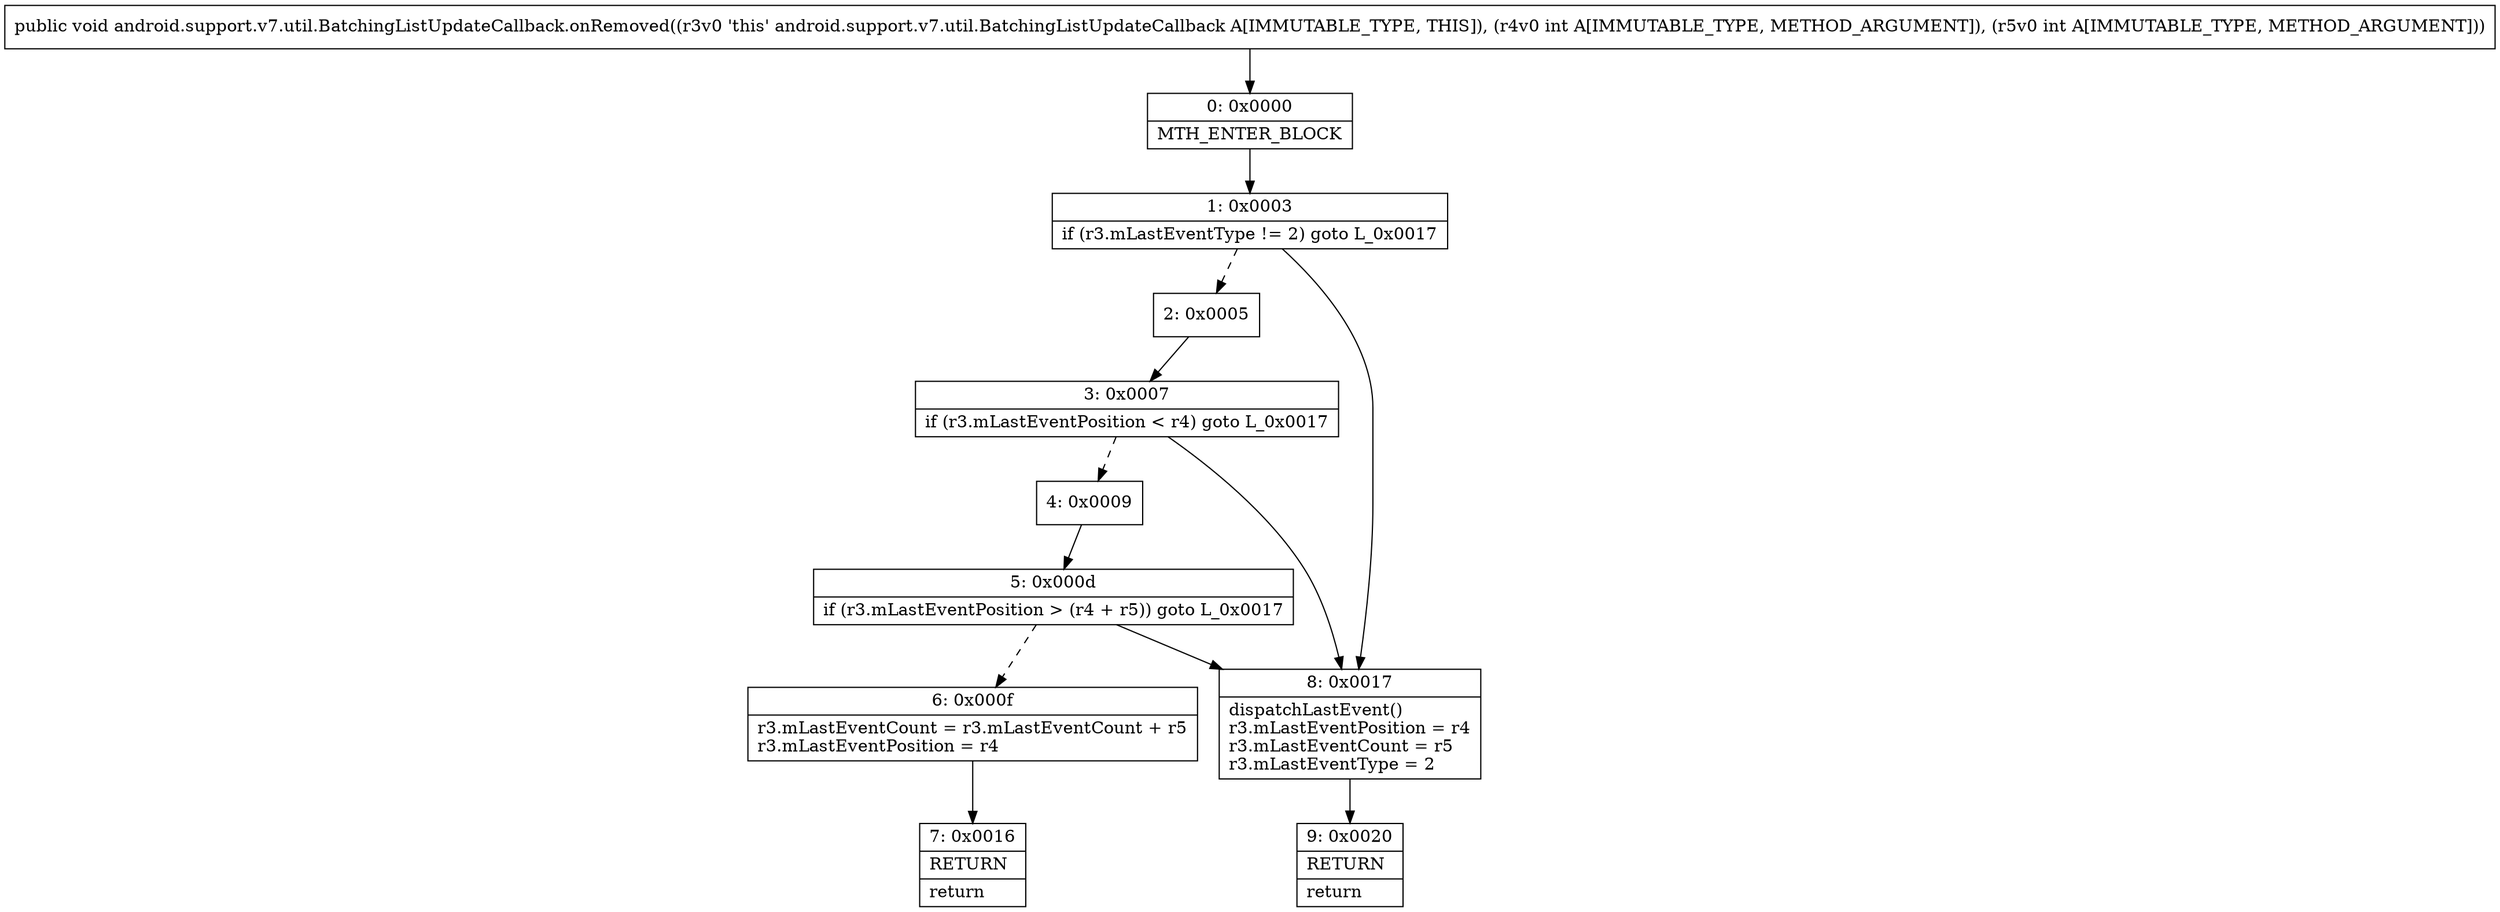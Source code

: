 digraph "CFG forandroid.support.v7.util.BatchingListUpdateCallback.onRemoved(II)V" {
Node_0 [shape=record,label="{0\:\ 0x0000|MTH_ENTER_BLOCK\l}"];
Node_1 [shape=record,label="{1\:\ 0x0003|if (r3.mLastEventType != 2) goto L_0x0017\l}"];
Node_2 [shape=record,label="{2\:\ 0x0005}"];
Node_3 [shape=record,label="{3\:\ 0x0007|if (r3.mLastEventPosition \< r4) goto L_0x0017\l}"];
Node_4 [shape=record,label="{4\:\ 0x0009}"];
Node_5 [shape=record,label="{5\:\ 0x000d|if (r3.mLastEventPosition \> (r4 + r5)) goto L_0x0017\l}"];
Node_6 [shape=record,label="{6\:\ 0x000f|r3.mLastEventCount = r3.mLastEventCount + r5\lr3.mLastEventPosition = r4\l}"];
Node_7 [shape=record,label="{7\:\ 0x0016|RETURN\l|return\l}"];
Node_8 [shape=record,label="{8\:\ 0x0017|dispatchLastEvent()\lr3.mLastEventPosition = r4\lr3.mLastEventCount = r5\lr3.mLastEventType = 2\l}"];
Node_9 [shape=record,label="{9\:\ 0x0020|RETURN\l|return\l}"];
MethodNode[shape=record,label="{public void android.support.v7.util.BatchingListUpdateCallback.onRemoved((r3v0 'this' android.support.v7.util.BatchingListUpdateCallback A[IMMUTABLE_TYPE, THIS]), (r4v0 int A[IMMUTABLE_TYPE, METHOD_ARGUMENT]), (r5v0 int A[IMMUTABLE_TYPE, METHOD_ARGUMENT])) }"];
MethodNode -> Node_0;
Node_0 -> Node_1;
Node_1 -> Node_2[style=dashed];
Node_1 -> Node_8;
Node_2 -> Node_3;
Node_3 -> Node_4[style=dashed];
Node_3 -> Node_8;
Node_4 -> Node_5;
Node_5 -> Node_6[style=dashed];
Node_5 -> Node_8;
Node_6 -> Node_7;
Node_8 -> Node_9;
}

